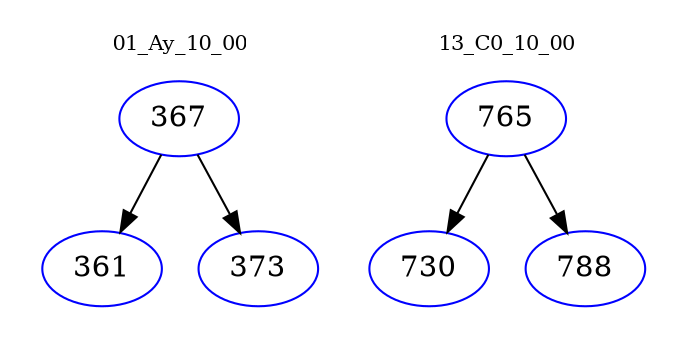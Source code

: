 digraph{
subgraph cluster_0 {
color = white
label = "01_Ay_10_00";
fontsize=10;
T0_367 [label="367", color="blue"]
T0_367 -> T0_361 [color="black"]
T0_361 [label="361", color="blue"]
T0_367 -> T0_373 [color="black"]
T0_373 [label="373", color="blue"]
}
subgraph cluster_1 {
color = white
label = "13_C0_10_00";
fontsize=10;
T1_765 [label="765", color="blue"]
T1_765 -> T1_730 [color="black"]
T1_730 [label="730", color="blue"]
T1_765 -> T1_788 [color="black"]
T1_788 [label="788", color="blue"]
}
}
